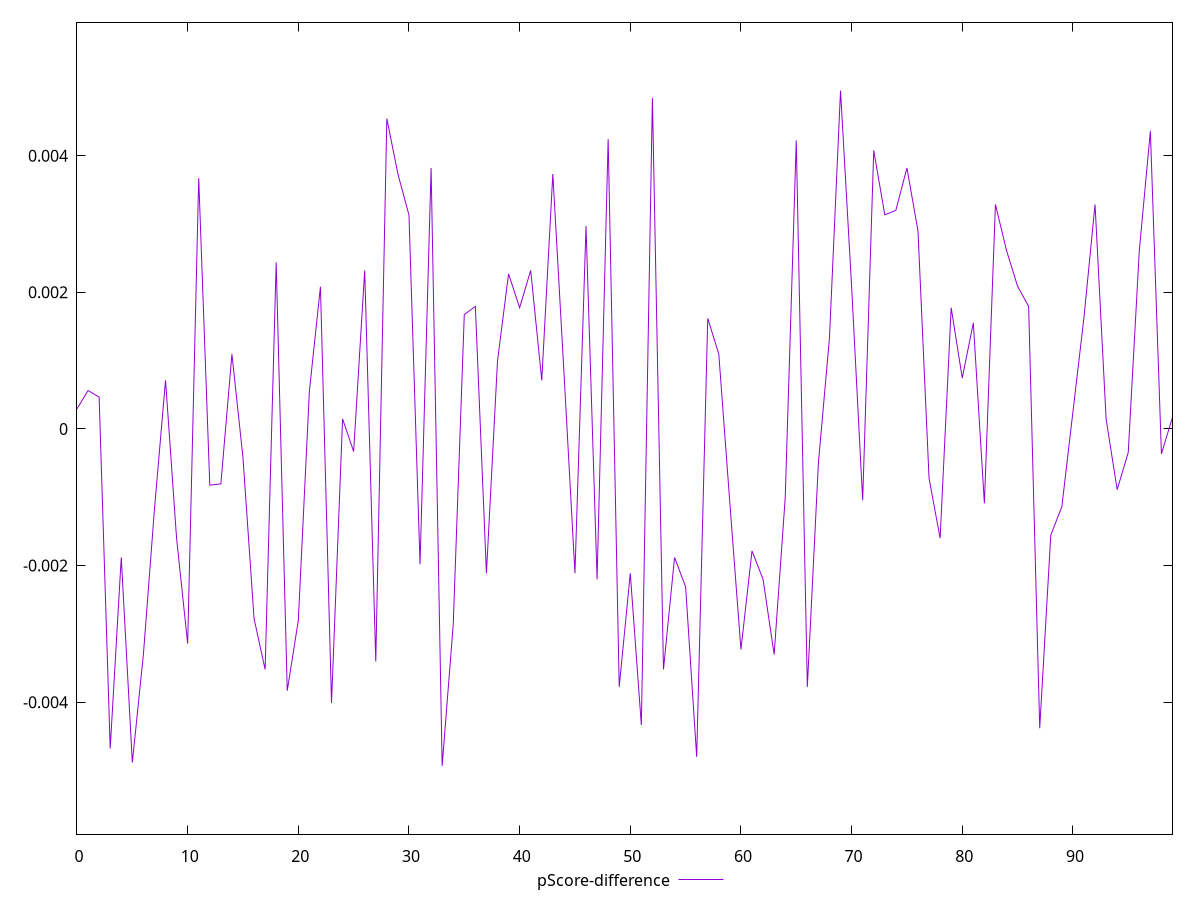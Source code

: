 reset

$pScoreDifference <<EOF
0 0.0002942690718251706
1 0.0005611493676631607
2 0.0004652593465119814
3 -0.00467818972752318
4 -0.0018816751517508612
5 -0.004883752116671913
6 -0.0033021932196209414
7 -0.0011757094622414366
8 0.0007106198420188115
9 -0.0016037194659376253
10 -0.003142147356369751
11 0.003670349418301244
12 -0.000823674312371403
13 -0.000804916819314494
14 0.0010934955578407735
15 -0.00042427050746168815
16 -0.0027759584079105615
17 -0.00352166775585408
18 0.0024380833749553243
19 -0.003832469266330407
20 -0.0028037116112065164
21 0.0005519182217758878
22 0.00208109460755157
23 -0.00401264365487386
24 0.00014602702643162768
25 -0.0003312735298882652
26 0.0023197362923028653
27 -0.003404411035415167
28 0.004541877085665613
29 0.003731128396951
30 0.003130096715253161
31 -0.0019824163247981197
32 0.003819570579186693
33 -0.004931822957321863
34 -0.0028629248919921357
35 0.0016747679987607622
36 0.0017932894444481207
37 -0.002113354395385958
38 0.0009921879399763522
39 0.002268820400014193
40 0.0017738731402565655
41 0.0023197362923028653
42 0.0007106198420188115
43 0.003731128396951
44 0.0008469934617796326
45 -0.002113354395385958
46 0.002968556708982162
47 -0.0022016496503102223
48 0.0042416864971815404
49 -0.0037756528608299256
50 -0.002113354395385958
51 -0.004336150141472039
52 0.0048421542305217
53 -0.0035213620782647143
54 -0.0018816751517508612
55 -0.0023114049242128343
56 -0.004800701338998903
57 0.0016174975642824774
58 0.0010934955578403294
59 -0.0010906657645478601
60 -0.003229051439194497
61 -0.0017863504161724775
62 -0.0022016496503102223
63 -0.0033021932196209414
64 -0.0010141357378883331
65 0.004222450334944172
66 -0.0037756528608299256
67 -0.0005010742659318224
68 0.001332299645305901
69 0.004951707034809072
70 0.002087839529068436
71 -0.0010445663176162912
72 0.004075845710716952
73 0.003133613239148403
74 0.003199691865127474
75 0.003819570579186693
76 0.0028976866595676887
77 -0.00072375454205309
78 -0.001600583407138867
79 0.0017738731402565655
80 0.0007439339997595829
81 0.0015527911012109819
82 -0.0010906657645478601
83 0.0032850906273124147
84 0.0026113921804428175
85 0.002087839529068436
86 0.0017932894444481207
87 -0.004381518656738137
88 -0.0015558453569847197
89 -0.0011384930641669122
91 0.0016300262653375919
92 0.0032850906273124147
93 0.00014602702643162768
94 -0.0008891605411667225
95 -0.00034613747305778375
96 0.002608532205871983
97 0.00435784590535615
98 -0.00036568426134797605
99 0.0001706714116187502
EOF

set key outside below
set xrange [0:99]
set yrange [-0.005931822957321863:0.005951707034809072]
set trange [-0.005931822957321863:0.005951707034809072]
set terminal svg size 640, 500 enhanced background rgb 'white'
set output "report/report_00029_2021-02-24T13-36-40.390Z/max-potential-fid/samples/card/pScore-difference/values.svg"

plot $pScoreDifference title "pScore-difference" with line

reset
